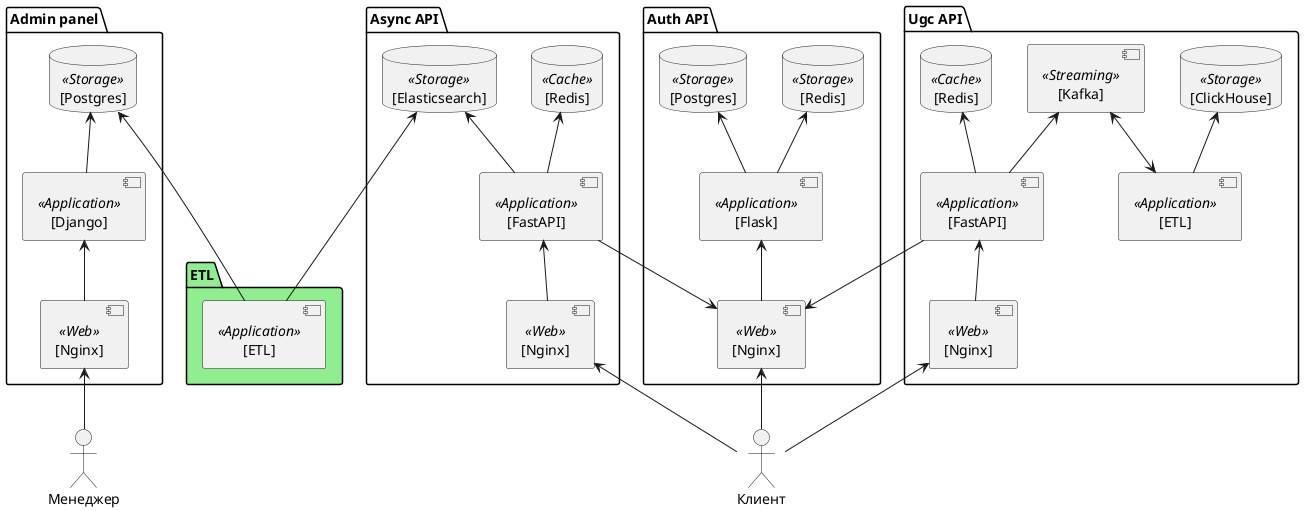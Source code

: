 @startuml
skinparam componentStyle uml2

actor Менеджер as Manager
actor Клиент as Client

package "Admin panel" as Admin {
    component "[Nginx]" as AdminNginx <<Web>>
    component "[Django]" as AdminApp <<Application>>
    database "[Postgres]" as AdminPostgres <<Storage>>

    AdminPostgres <-down- AdminApp
    AdminApp <-down- AdminNginx
}

package "ETL" as ETL #LightGreen {
    component "[ETL]" as ETLApp <<Application>>
}

package "Async API" as AsyncAPI {
    component "[Nginx]" as AsyncNginx <<Web>>
    component "[FastAPI]" as AsyncApp <<Application>>
    database "[Elasticsearch]" as Elasticsearch <<Storage>>
    database "[Redis]" as AsyncRedis <<Cache>>

    Elasticsearch <-- AsyncApp
    AsyncApp -up-> AsyncRedis
    AsyncApp <-down- AsyncNginx
}

package "Auth API" as AuthAPI{
    component "[Nginx]" as AuthNginx <<Web>>
    component "[Flask]" as AuthApp <<Application>>
    database "[Postgres]" as AuthPostgres <<Storage>>
    database "[Redis]" as AuthRedis <<Storage>>

    AuthPostgres <-- AuthApp
    AuthApp -up-> AuthRedis
    AuthApp <-down- AuthNginx
}

package "Ugc API" as UgcApi{
    component "[Nginx]" as UgcNginx <<Web>>
    component "[FastAPI]" as UgcApp <<Application>>
    component "[Kafka]" as UgcStream <<Streaming>>
    database "[Redis]" as UgcRedis <<Cache>>
    component "[ETL]" as UgcETL <<Application>>
    database "[ClickHouse]" as ClickHouse <<Storage>>

    UgcApp -up-> UgcStream
    UgcApp -up-> UgcRedis
    UgcETL -up-> ClickHouse
    UgcETL <-up-> UgcStream
    UgcNginx -up-> UgcApp
}

AdminPostgres <-down-- ETLApp
ETLApp --up-> Elasticsearch

AsyncApp --> AuthNginx
UgcApp --> AuthNginx

Client -up-> AuthNginx
Client -up-> AsyncNginx
Client --> UgcNginx

AdminNginx <-- Manager
@enduml